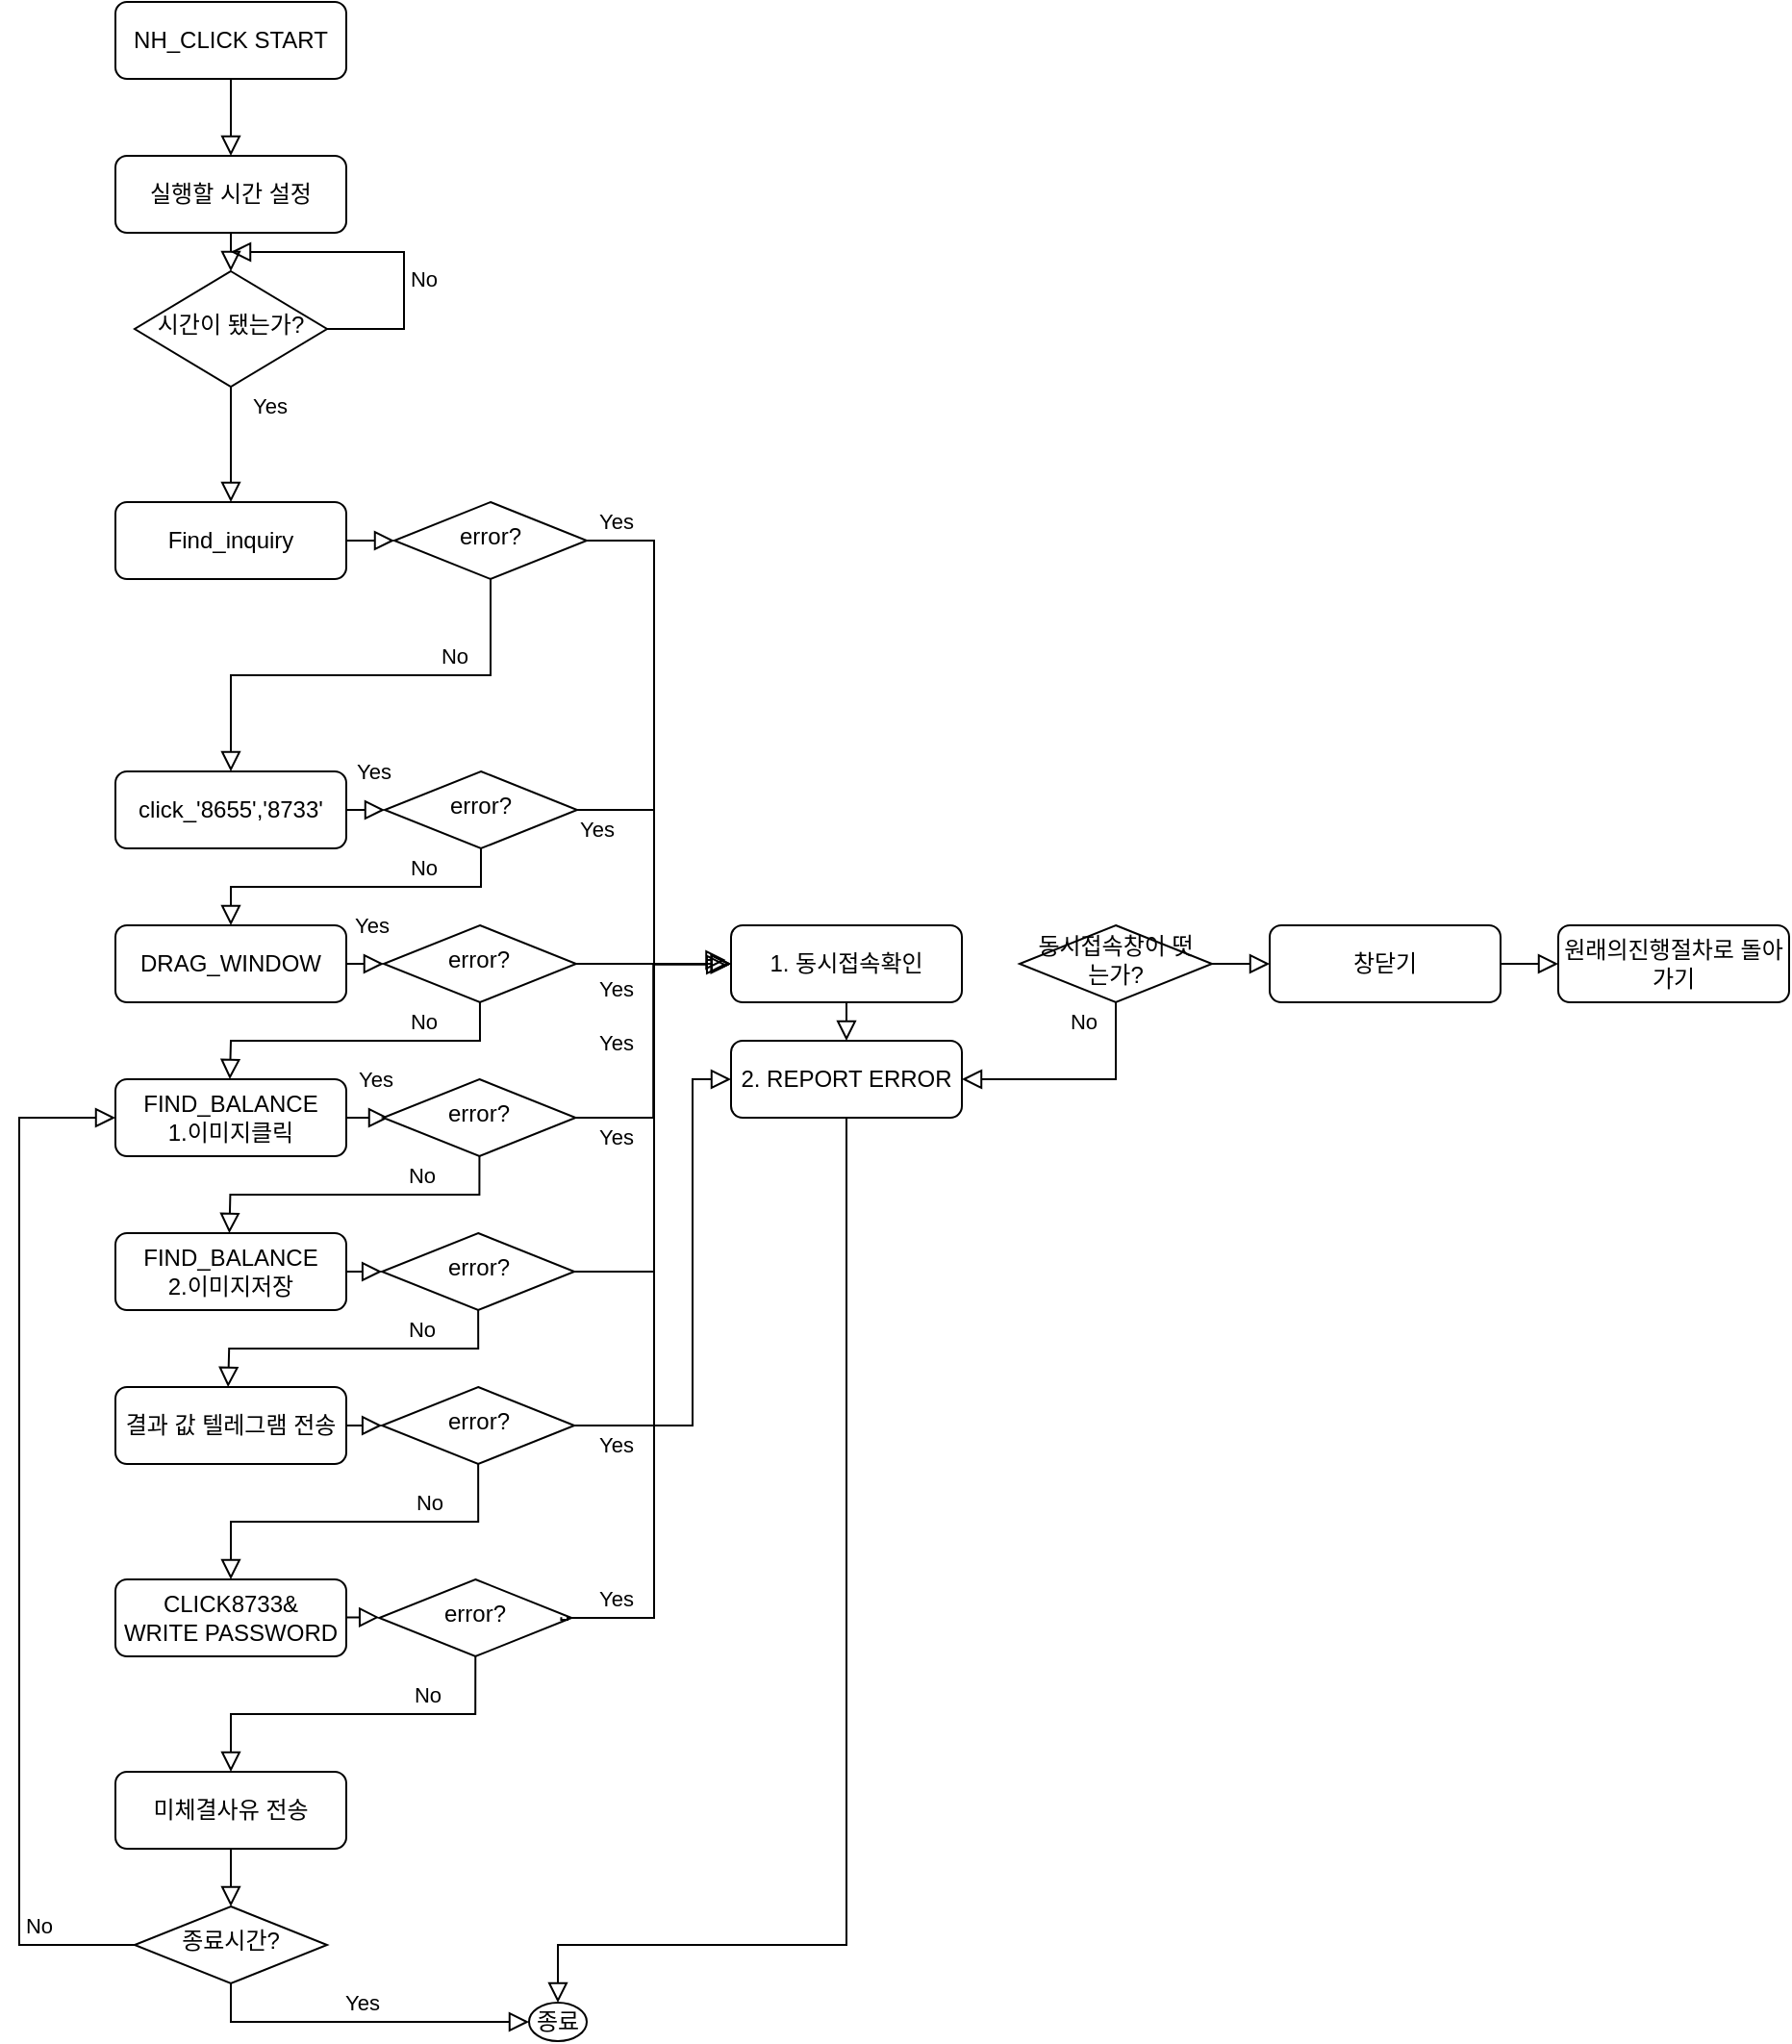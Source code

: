 <mxfile version="24.4.0" type="github">
  <diagram id="C5RBs43oDa-KdzZeNtuy" name="Page-1">
    <mxGraphModel dx="1058" dy="579" grid="1" gridSize="10" guides="1" tooltips="1" connect="1" arrows="1" fold="1" page="1" pageScale="1" pageWidth="827" pageHeight="1169" math="0" shadow="0">
      <root>
        <mxCell id="WIyWlLk6GJQsqaUBKTNV-0" />
        <mxCell id="WIyWlLk6GJQsqaUBKTNV-1" parent="WIyWlLk6GJQsqaUBKTNV-0" />
        <mxCell id="WIyWlLk6GJQsqaUBKTNV-2" value="" style="rounded=0;html=1;jettySize=auto;orthogonalLoop=1;fontSize=11;endArrow=block;endFill=0;endSize=8;strokeWidth=1;shadow=0;labelBackgroundColor=none;edgeStyle=orthogonalEdgeStyle;" parent="WIyWlLk6GJQsqaUBKTNV-1" source="WIyWlLk6GJQsqaUBKTNV-3" edge="1">
          <mxGeometry relative="1" as="geometry">
            <mxPoint x="220" y="110" as="targetPoint" />
          </mxGeometry>
        </mxCell>
        <mxCell id="WIyWlLk6GJQsqaUBKTNV-3" value="NH_CLICK START" style="rounded=1;whiteSpace=wrap;html=1;fontSize=12;glass=0;strokeWidth=1;shadow=0;" parent="WIyWlLk6GJQsqaUBKTNV-1" vertex="1">
          <mxGeometry x="160" y="30" width="120" height="40" as="geometry" />
        </mxCell>
        <mxCell id="WIyWlLk6GJQsqaUBKTNV-4" value="Yes" style="rounded=0;html=1;jettySize=auto;orthogonalLoop=1;fontSize=11;endArrow=block;endFill=0;endSize=8;strokeWidth=1;shadow=0;labelBackgroundColor=none;edgeStyle=orthogonalEdgeStyle;" parent="WIyWlLk6GJQsqaUBKTNV-1" source="WIyWlLk6GJQsqaUBKTNV-6" edge="1">
          <mxGeometry x="-0.667" y="20" relative="1" as="geometry">
            <mxPoint as="offset" />
            <mxPoint x="220" y="290" as="targetPoint" />
          </mxGeometry>
        </mxCell>
        <mxCell id="WIyWlLk6GJQsqaUBKTNV-5" value="No" style="edgeStyle=orthogonalEdgeStyle;rounded=0;html=1;jettySize=auto;orthogonalLoop=1;fontSize=11;endArrow=block;endFill=0;endSize=8;strokeWidth=1;shadow=0;labelBackgroundColor=none;exitX=1;exitY=0.5;exitDx=0;exitDy=0;" parent="WIyWlLk6GJQsqaUBKTNV-1" source="WIyWlLk6GJQsqaUBKTNV-6" edge="1">
          <mxGeometry x="-0.222" y="-10" relative="1" as="geometry">
            <mxPoint as="offset" />
            <mxPoint x="220" y="160" as="targetPoint" />
            <Array as="points">
              <mxPoint x="310" y="200" />
              <mxPoint x="310" y="160" />
            </Array>
          </mxGeometry>
        </mxCell>
        <mxCell id="WIyWlLk6GJQsqaUBKTNV-6" value="시간이 됐는가?" style="rhombus;whiteSpace=wrap;html=1;shadow=0;fontFamily=Helvetica;fontSize=12;align=center;strokeWidth=1;spacing=6;spacingTop=-4;" parent="WIyWlLk6GJQsqaUBKTNV-1" vertex="1">
          <mxGeometry x="170" y="170" width="100" height="60" as="geometry" />
        </mxCell>
        <mxCell id="WIyWlLk6GJQsqaUBKTNV-11" value="click_&#39;8655&#39;,&#39;8733&#39;" style="rounded=1;whiteSpace=wrap;html=1;fontSize=12;glass=0;strokeWidth=1;shadow=0;" parent="WIyWlLk6GJQsqaUBKTNV-1" vertex="1">
          <mxGeometry x="160" y="430" width="120" height="40" as="geometry" />
        </mxCell>
        <mxCell id="zAL7B_6-Cuwp_U3W41ha-2" value="Yes" style="rounded=0;html=1;jettySize=auto;orthogonalLoop=1;fontSize=11;endArrow=block;endFill=0;endSize=8;strokeWidth=1;shadow=0;labelBackgroundColor=none;edgeStyle=orthogonalEdgeStyle;entryX=0;entryY=0.5;entryDx=0;entryDy=0;exitX=1;exitY=0.5;exitDx=0;exitDy=0;" edge="1" parent="WIyWlLk6GJQsqaUBKTNV-1" source="WIyWlLk6GJQsqaUBKTNV-11" target="zAL7B_6-Cuwp_U3W41ha-22">
          <mxGeometry x="0.333" y="20" relative="1" as="geometry">
            <mxPoint as="offset" />
            <mxPoint x="219.71" y="470" as="sourcePoint" />
            <mxPoint x="220" y="500" as="targetPoint" />
          </mxGeometry>
        </mxCell>
        <mxCell id="zAL7B_6-Cuwp_U3W41ha-3" value="DRAG_WINDOW" style="rounded=1;whiteSpace=wrap;html=1;fontSize=12;glass=0;strokeWidth=1;shadow=0;" vertex="1" parent="WIyWlLk6GJQsqaUBKTNV-1">
          <mxGeometry x="160" y="510" width="120" height="40" as="geometry" />
        </mxCell>
        <mxCell id="zAL7B_6-Cuwp_U3W41ha-5" value="1. 동시접속확인" style="rounded=1;whiteSpace=wrap;html=1;fontSize=12;glass=0;strokeWidth=1;shadow=0;" vertex="1" parent="WIyWlLk6GJQsqaUBKTNV-1">
          <mxGeometry x="480" y="510" width="120" height="40" as="geometry" />
        </mxCell>
        <mxCell id="zAL7B_6-Cuwp_U3W41ha-6" value="FIND_BALANCE&lt;div&gt;1.이미지클릭&lt;/div&gt;" style="rounded=1;whiteSpace=wrap;html=1;fontSize=12;glass=0;strokeWidth=1;shadow=0;" vertex="1" parent="WIyWlLk6GJQsqaUBKTNV-1">
          <mxGeometry x="160" y="590" width="120" height="40" as="geometry" />
        </mxCell>
        <mxCell id="zAL7B_6-Cuwp_U3W41ha-7" value="Yes" style="rounded=0;html=1;jettySize=auto;orthogonalLoop=1;fontSize=11;endArrow=block;endFill=0;endSize=8;strokeWidth=1;shadow=0;labelBackgroundColor=none;edgeStyle=orthogonalEdgeStyle;entryX=0;entryY=0.5;entryDx=0;entryDy=0;" edge="1" parent="WIyWlLk6GJQsqaUBKTNV-1" target="zAL7B_6-Cuwp_U3W41ha-28">
          <mxGeometry x="0.333" y="20" relative="1" as="geometry">
            <mxPoint as="offset" />
            <mxPoint x="280" y="530" as="sourcePoint" />
            <mxPoint x="219.71" y="610" as="targetPoint" />
          </mxGeometry>
        </mxCell>
        <mxCell id="zAL7B_6-Cuwp_U3W41ha-10" value="Yes" style="rounded=0;html=1;jettySize=auto;orthogonalLoop=1;fontSize=11;endArrow=block;endFill=0;endSize=8;strokeWidth=1;shadow=0;labelBackgroundColor=none;edgeStyle=orthogonalEdgeStyle;entryX=0.028;entryY=0.48;entryDx=0;entryDy=0;exitX=1;exitY=0.5;exitDx=0;exitDy=0;entryPerimeter=0;" edge="1" parent="WIyWlLk6GJQsqaUBKTNV-1" source="zAL7B_6-Cuwp_U3W41ha-6" target="zAL7B_6-Cuwp_U3W41ha-31">
          <mxGeometry x="0.333" y="20" relative="1" as="geometry">
            <mxPoint as="offset" />
            <mxPoint x="219.71" y="630" as="sourcePoint" />
            <mxPoint x="219.71" y="690" as="targetPoint" />
          </mxGeometry>
        </mxCell>
        <mxCell id="zAL7B_6-Cuwp_U3W41ha-11" value="FIND_BALANCE&lt;div&gt;2.이미지저장&lt;/div&gt;" style="rounded=1;whiteSpace=wrap;html=1;fontSize=12;glass=0;strokeWidth=1;shadow=0;" vertex="1" parent="WIyWlLk6GJQsqaUBKTNV-1">
          <mxGeometry x="160" y="670" width="120" height="40" as="geometry" />
        </mxCell>
        <mxCell id="zAL7B_6-Cuwp_U3W41ha-12" value="" style="rounded=0;html=1;jettySize=auto;orthogonalLoop=1;fontSize=11;endArrow=block;endFill=0;endSize=8;strokeWidth=1;shadow=0;labelBackgroundColor=none;edgeStyle=orthogonalEdgeStyle;entryX=0;entryY=0.5;entryDx=0;entryDy=0;" edge="1" parent="WIyWlLk6GJQsqaUBKTNV-1" target="zAL7B_6-Cuwp_U3W41ha-40">
          <mxGeometry x="0.333" y="20" relative="1" as="geometry">
            <mxPoint as="offset" />
            <mxPoint x="280" y="690" as="sourcePoint" />
            <mxPoint x="219.71" y="770" as="targetPoint" />
          </mxGeometry>
        </mxCell>
        <mxCell id="zAL7B_6-Cuwp_U3W41ha-13" value="결과 값 텔레그램 전송" style="rounded=1;whiteSpace=wrap;html=1;fontSize=12;glass=0;strokeWidth=1;shadow=0;" vertex="1" parent="WIyWlLk6GJQsqaUBKTNV-1">
          <mxGeometry x="160" y="750" width="120" height="40" as="geometry" />
        </mxCell>
        <mxCell id="zAL7B_6-Cuwp_U3W41ha-15" value="Yes" style="edgeStyle=orthogonalEdgeStyle;rounded=0;html=1;jettySize=auto;orthogonalLoop=1;fontSize=11;endArrow=block;endFill=0;endSize=8;strokeWidth=1;shadow=0;labelBackgroundColor=none;entryX=0;entryY=0.5;entryDx=0;entryDy=0;exitX=0.946;exitY=0.49;exitDx=0;exitDy=0;exitPerimeter=0;" edge="1" parent="WIyWlLk6GJQsqaUBKTNV-1" source="zAL7B_6-Cuwp_U3W41ha-56" target="zAL7B_6-Cuwp_U3W41ha-34">
          <mxGeometry x="-0.783" y="-10" relative="1" as="geometry">
            <mxPoint as="offset" />
            <mxPoint x="280" y="769.71" as="sourcePoint" />
            <mxPoint x="330" y="769.71" as="targetPoint" />
            <Array as="points">
              <mxPoint x="393" y="771" />
              <mxPoint x="396" y="771" />
              <mxPoint x="396" y="770" />
              <mxPoint x="460" y="770" />
              <mxPoint x="460" y="590" />
            </Array>
          </mxGeometry>
        </mxCell>
        <mxCell id="zAL7B_6-Cuwp_U3W41ha-16" value="" style="rounded=0;html=1;jettySize=auto;orthogonalLoop=1;fontSize=11;endArrow=block;endFill=0;endSize=8;strokeWidth=1;shadow=0;labelBackgroundColor=none;edgeStyle=orthogonalEdgeStyle;entryX=0;entryY=0.5;entryDx=0;entryDy=0;" edge="1" parent="WIyWlLk6GJQsqaUBKTNV-1" target="zAL7B_6-Cuwp_U3W41ha-56">
          <mxGeometry x="0.333" y="20" relative="1" as="geometry">
            <mxPoint as="offset" />
            <mxPoint x="280" y="770" as="sourcePoint" />
            <mxPoint x="219.71" y="850" as="targetPoint" />
          </mxGeometry>
        </mxCell>
        <mxCell id="zAL7B_6-Cuwp_U3W41ha-17" value="CLICK8733&amp;amp;&lt;div&gt;WRITE PASSWORD&lt;/div&gt;" style="rounded=1;whiteSpace=wrap;html=1;fontSize=12;glass=0;strokeWidth=1;shadow=0;" vertex="1" parent="WIyWlLk6GJQsqaUBKTNV-1">
          <mxGeometry x="160" y="850" width="120" height="40" as="geometry" />
        </mxCell>
        <mxCell id="zAL7B_6-Cuwp_U3W41ha-18" value="" style="edgeStyle=orthogonalEdgeStyle;rounded=0;html=1;jettySize=auto;orthogonalLoop=1;fontSize=11;endArrow=block;endFill=0;endSize=8;strokeWidth=1;shadow=0;labelBackgroundColor=none;entryX=0;entryY=0.5;entryDx=0;entryDy=0;" edge="1" parent="WIyWlLk6GJQsqaUBKTNV-1" target="zAL7B_6-Cuwp_U3W41ha-59">
          <mxGeometry y="10" relative="1" as="geometry">
            <mxPoint as="offset" />
            <mxPoint x="280" y="869.71" as="sourcePoint" />
            <mxPoint x="330" y="869.71" as="targetPoint" />
          </mxGeometry>
        </mxCell>
        <mxCell id="zAL7B_6-Cuwp_U3W41ha-21" value="미체결사유 전송" style="rounded=1;whiteSpace=wrap;html=1;fontSize=12;glass=0;strokeWidth=1;shadow=0;" vertex="1" parent="WIyWlLk6GJQsqaUBKTNV-1">
          <mxGeometry x="160" y="950" width="120" height="40" as="geometry" />
        </mxCell>
        <mxCell id="zAL7B_6-Cuwp_U3W41ha-22" value="error?" style="rhombus;whiteSpace=wrap;html=1;shadow=0;fontFamily=Helvetica;fontSize=12;align=center;strokeWidth=1;spacing=6;spacingTop=-4;" vertex="1" parent="WIyWlLk6GJQsqaUBKTNV-1">
          <mxGeometry x="300" y="430" width="100" height="40" as="geometry" />
        </mxCell>
        <mxCell id="zAL7B_6-Cuwp_U3W41ha-23" value="No" style="rounded=0;html=1;jettySize=auto;orthogonalLoop=1;fontSize=11;endArrow=block;endFill=0;endSize=8;strokeWidth=1;shadow=0;labelBackgroundColor=none;edgeStyle=orthogonalEdgeStyle;exitX=0.5;exitY=1;exitDx=0;exitDy=0;entryX=0.5;entryY=0;entryDx=0;entryDy=0;" edge="1" parent="WIyWlLk6GJQsqaUBKTNV-1" source="zAL7B_6-Cuwp_U3W41ha-22" target="zAL7B_6-Cuwp_U3W41ha-3">
          <mxGeometry x="-0.412" y="-10" relative="1" as="geometry">
            <mxPoint as="offset" />
            <mxPoint x="219.8" y="585" as="sourcePoint" />
            <mxPoint x="220" y="580" as="targetPoint" />
            <Array as="points" />
          </mxGeometry>
        </mxCell>
        <mxCell id="zAL7B_6-Cuwp_U3W41ha-25" style="edgeStyle=none;curved=1;rounded=0;orthogonalLoop=1;jettySize=auto;html=1;entryX=0.5;entryY=0;entryDx=0;entryDy=0;fontSize=12;startSize=8;endSize=8;" edge="1" parent="WIyWlLk6GJQsqaUBKTNV-1" source="zAL7B_6-Cuwp_U3W41ha-3" target="zAL7B_6-Cuwp_U3W41ha-3">
          <mxGeometry relative="1" as="geometry" />
        </mxCell>
        <mxCell id="zAL7B_6-Cuwp_U3W41ha-27" value="Yes" style="rounded=0;html=1;jettySize=auto;orthogonalLoop=1;fontSize=11;endArrow=block;endFill=0;endSize=8;strokeWidth=1;shadow=0;labelBackgroundColor=none;edgeStyle=orthogonalEdgeStyle;exitX=1;exitY=0.5;exitDx=0;exitDy=0;entryX=0;entryY=0.5;entryDx=0;entryDy=0;" edge="1" parent="WIyWlLk6GJQsqaUBKTNV-1" source="zAL7B_6-Cuwp_U3W41ha-22" target="zAL7B_6-Cuwp_U3W41ha-5">
          <mxGeometry x="0.5" y="-92" relative="1" as="geometry">
            <mxPoint x="-20" y="-2" as="offset" />
            <mxPoint x="310" y="510" as="sourcePoint" />
            <mxPoint x="310.29" y="540" as="targetPoint" />
          </mxGeometry>
        </mxCell>
        <mxCell id="zAL7B_6-Cuwp_U3W41ha-28" value="error?" style="rhombus;whiteSpace=wrap;html=1;shadow=0;fontFamily=Helvetica;fontSize=12;align=center;strokeWidth=1;spacing=6;spacingTop=-4;" vertex="1" parent="WIyWlLk6GJQsqaUBKTNV-1">
          <mxGeometry x="299.48" y="510" width="100" height="40" as="geometry" />
        </mxCell>
        <mxCell id="zAL7B_6-Cuwp_U3W41ha-29" value="No" style="rounded=0;html=1;jettySize=auto;orthogonalLoop=1;fontSize=11;endArrow=block;endFill=0;endSize=8;strokeWidth=1;shadow=0;labelBackgroundColor=none;edgeStyle=orthogonalEdgeStyle;exitX=0.5;exitY=1;exitDx=0;exitDy=0;entryX=0.5;entryY=0;entryDx=0;entryDy=0;" edge="1" source="zAL7B_6-Cuwp_U3W41ha-28" parent="WIyWlLk6GJQsqaUBKTNV-1">
          <mxGeometry x="-0.412" y="-10" relative="1" as="geometry">
            <mxPoint as="offset" />
            <mxPoint x="219.28" y="665" as="sourcePoint" />
            <mxPoint x="219.48" y="590" as="targetPoint" />
            <Array as="points" />
          </mxGeometry>
        </mxCell>
        <mxCell id="zAL7B_6-Cuwp_U3W41ha-30" value="Yes" style="rounded=0;html=1;jettySize=auto;orthogonalLoop=1;fontSize=11;endArrow=block;endFill=0;endSize=8;strokeWidth=1;shadow=0;labelBackgroundColor=none;edgeStyle=orthogonalEdgeStyle;exitX=1;exitY=0.5;exitDx=0;exitDy=0;entryX=0;entryY=0.5;entryDx=0;entryDy=0;" edge="1" source="zAL7B_6-Cuwp_U3W41ha-28" parent="WIyWlLk6GJQsqaUBKTNV-1" target="zAL7B_6-Cuwp_U3W41ha-5">
          <mxGeometry x="-0.739" y="70" relative="1" as="geometry">
            <mxPoint as="offset" />
            <mxPoint x="309.48" y="590" as="sourcePoint" />
            <mxPoint x="479" y="550" as="targetPoint" />
          </mxGeometry>
        </mxCell>
        <mxCell id="zAL7B_6-Cuwp_U3W41ha-31" value="error?" style="rhombus;whiteSpace=wrap;html=1;shadow=0;fontFamily=Helvetica;fontSize=12;align=center;strokeWidth=1;spacing=6;spacingTop=-4;" vertex="1" parent="WIyWlLk6GJQsqaUBKTNV-1">
          <mxGeometry x="299.22" y="590" width="100" height="40" as="geometry" />
        </mxCell>
        <mxCell id="zAL7B_6-Cuwp_U3W41ha-32" value="Yes" style="rounded=0;html=1;jettySize=auto;orthogonalLoop=1;fontSize=11;endArrow=block;endFill=0;endSize=8;strokeWidth=1;shadow=0;labelBackgroundColor=none;edgeStyle=orthogonalEdgeStyle;exitX=1;exitY=0.5;exitDx=0;exitDy=0;entryX=0;entryY=0.5;entryDx=0;entryDy=0;" edge="1" source="zAL7B_6-Cuwp_U3W41ha-31" parent="WIyWlLk6GJQsqaUBKTNV-1" target="zAL7B_6-Cuwp_U3W41ha-5">
          <mxGeometry x="0.333" y="20" relative="1" as="geometry">
            <mxPoint as="offset" />
            <mxPoint x="309.22" y="670" as="sourcePoint" />
            <mxPoint x="479.22" y="710" as="targetPoint" />
          </mxGeometry>
        </mxCell>
        <mxCell id="zAL7B_6-Cuwp_U3W41ha-33" value="No" style="rounded=0;html=1;jettySize=auto;orthogonalLoop=1;fontSize=11;endArrow=block;endFill=0;endSize=8;strokeWidth=1;shadow=0;labelBackgroundColor=none;edgeStyle=orthogonalEdgeStyle;exitX=0.5;exitY=1;exitDx=0;exitDy=0;entryX=0.5;entryY=0;entryDx=0;entryDy=0;" edge="1" source="zAL7B_6-Cuwp_U3W41ha-31" parent="WIyWlLk6GJQsqaUBKTNV-1">
          <mxGeometry x="-0.412" y="-10" relative="1" as="geometry">
            <mxPoint as="offset" />
            <mxPoint x="219.02" y="745" as="sourcePoint" />
            <mxPoint x="219.22" y="670" as="targetPoint" />
            <Array as="points" />
          </mxGeometry>
        </mxCell>
        <mxCell id="zAL7B_6-Cuwp_U3W41ha-34" value="&lt;div&gt;2. REPORT ERROR&lt;/div&gt;" style="rounded=1;whiteSpace=wrap;html=1;fontSize=12;glass=0;strokeWidth=1;shadow=0;" vertex="1" parent="WIyWlLk6GJQsqaUBKTNV-1">
          <mxGeometry x="480" y="570" width="120" height="40" as="geometry" />
        </mxCell>
        <mxCell id="zAL7B_6-Cuwp_U3W41ha-36" value="" style="edgeStyle=orthogonalEdgeStyle;rounded=0;html=1;jettySize=auto;orthogonalLoop=1;fontSize=11;endArrow=block;endFill=0;endSize=8;strokeWidth=1;shadow=0;labelBackgroundColor=none;entryX=0.5;entryY=0;entryDx=0;entryDy=0;movable=1;resizable=1;rotatable=1;deletable=1;editable=1;locked=0;connectable=1;exitX=0.5;exitY=1;exitDx=0;exitDy=0;" edge="1" parent="WIyWlLk6GJQsqaUBKTNV-1" source="zAL7B_6-Cuwp_U3W41ha-5" target="zAL7B_6-Cuwp_U3W41ha-34">
          <mxGeometry x="-0.051" y="-30" relative="1" as="geometry">
            <mxPoint as="offset" />
            <mxPoint x="550" y="360" as="sourcePoint" />
            <mxPoint x="590" y="510" as="targetPoint" />
          </mxGeometry>
        </mxCell>
        <mxCell id="zAL7B_6-Cuwp_U3W41ha-37" value="종료" style="ellipse;whiteSpace=wrap;html=1;" vertex="1" parent="WIyWlLk6GJQsqaUBKTNV-1">
          <mxGeometry x="375" y="1070" width="30" height="20" as="geometry" />
        </mxCell>
        <mxCell id="zAL7B_6-Cuwp_U3W41ha-38" value="" style="edgeStyle=orthogonalEdgeStyle;rounded=0;html=1;jettySize=auto;orthogonalLoop=1;fontSize=11;endArrow=block;endFill=0;endSize=8;strokeWidth=1;shadow=0;labelBackgroundColor=none;exitX=0.5;exitY=1;exitDx=0;exitDy=0;entryX=0.5;entryY=0;entryDx=0;entryDy=0;" edge="1" parent="WIyWlLk6GJQsqaUBKTNV-1" source="zAL7B_6-Cuwp_U3W41ha-21" target="zAL7B_6-Cuwp_U3W41ha-63">
          <mxGeometry y="10" relative="1" as="geometry">
            <mxPoint as="offset" />
            <mxPoint x="220" y="1060" as="sourcePoint" />
            <mxPoint x="340" y="990" as="targetPoint" />
            <Array as="points">
              <mxPoint x="220" y="1020" />
              <mxPoint x="220" y="1020" />
            </Array>
          </mxGeometry>
        </mxCell>
        <mxCell id="zAL7B_6-Cuwp_U3W41ha-39" value="" style="edgeStyle=orthogonalEdgeStyle;rounded=0;html=1;jettySize=auto;orthogonalLoop=1;fontSize=11;endArrow=block;endFill=0;endSize=8;strokeWidth=1;shadow=0;labelBackgroundColor=none;exitX=0.5;exitY=1;exitDx=0;exitDy=0;" edge="1" parent="WIyWlLk6GJQsqaUBKTNV-1" source="zAL7B_6-Cuwp_U3W41ha-34">
          <mxGeometry y="10" relative="1" as="geometry">
            <mxPoint as="offset" />
            <mxPoint x="580" y="690" as="sourcePoint" />
            <mxPoint x="390" y="1070" as="targetPoint" />
            <Array as="points">
              <mxPoint x="540" y="1040" />
              <mxPoint x="390" y="1040" />
            </Array>
          </mxGeometry>
        </mxCell>
        <mxCell id="zAL7B_6-Cuwp_U3W41ha-40" value="error?" style="rhombus;whiteSpace=wrap;html=1;shadow=0;fontFamily=Helvetica;fontSize=12;align=center;strokeWidth=1;spacing=6;spacingTop=-4;" vertex="1" parent="WIyWlLk6GJQsqaUBKTNV-1">
          <mxGeometry x="298.57" y="670" width="100" height="40" as="geometry" />
        </mxCell>
        <mxCell id="zAL7B_6-Cuwp_U3W41ha-41" value="Yes" style="rounded=0;html=1;jettySize=auto;orthogonalLoop=1;fontSize=11;endArrow=block;endFill=0;endSize=8;strokeWidth=1;shadow=0;labelBackgroundColor=none;edgeStyle=orthogonalEdgeStyle;exitX=1;exitY=0.5;exitDx=0;exitDy=0;entryX=-0.023;entryY=0.45;entryDx=0;entryDy=0;entryPerimeter=0;" edge="1" source="zAL7B_6-Cuwp_U3W41ha-40" parent="WIyWlLk6GJQsqaUBKTNV-1" target="zAL7B_6-Cuwp_U3W41ha-5">
          <mxGeometry x="0.333" y="20" relative="1" as="geometry">
            <mxPoint as="offset" />
            <mxPoint x="308.57" y="750" as="sourcePoint" />
            <mxPoint x="479.35" y="610" as="targetPoint" />
            <Array as="points">
              <mxPoint x="440" y="690" />
              <mxPoint x="440" y="530" />
              <mxPoint x="470" y="530" />
              <mxPoint x="470" y="528" />
            </Array>
          </mxGeometry>
        </mxCell>
        <mxCell id="zAL7B_6-Cuwp_U3W41ha-42" value="No" style="rounded=0;html=1;jettySize=auto;orthogonalLoop=1;fontSize=11;endArrow=block;endFill=0;endSize=8;strokeWidth=1;shadow=0;labelBackgroundColor=none;edgeStyle=orthogonalEdgeStyle;exitX=0.5;exitY=1;exitDx=0;exitDy=0;entryX=0.5;entryY=0;entryDx=0;entryDy=0;" edge="1" source="zAL7B_6-Cuwp_U3W41ha-40" parent="WIyWlLk6GJQsqaUBKTNV-1">
          <mxGeometry x="-0.412" y="-10" relative="1" as="geometry">
            <mxPoint as="offset" />
            <mxPoint x="218.37" y="825" as="sourcePoint" />
            <mxPoint x="218.57" y="750" as="targetPoint" />
            <Array as="points" />
          </mxGeometry>
        </mxCell>
        <mxCell id="zAL7B_6-Cuwp_U3W41ha-43" value="실행할 시간 설정" style="rounded=1;whiteSpace=wrap;html=1;fontSize=12;glass=0;strokeWidth=1;shadow=0;" vertex="1" parent="WIyWlLk6GJQsqaUBKTNV-1">
          <mxGeometry x="160" y="110" width="120" height="40" as="geometry" />
        </mxCell>
        <mxCell id="zAL7B_6-Cuwp_U3W41ha-44" value="" style="rounded=0;html=1;jettySize=auto;orthogonalLoop=1;fontSize=11;endArrow=block;endFill=0;endSize=8;strokeWidth=1;shadow=0;labelBackgroundColor=none;edgeStyle=orthogonalEdgeStyle;exitX=0.5;exitY=1;exitDx=0;exitDy=0;entryX=0.5;entryY=0;entryDx=0;entryDy=0;" edge="1" parent="WIyWlLk6GJQsqaUBKTNV-1" source="zAL7B_6-Cuwp_U3W41ha-43" target="WIyWlLk6GJQsqaUBKTNV-6">
          <mxGeometry relative="1" as="geometry">
            <mxPoint x="230" y="80" as="sourcePoint" />
            <mxPoint x="230" y="120" as="targetPoint" />
          </mxGeometry>
        </mxCell>
        <mxCell id="zAL7B_6-Cuwp_U3W41ha-51" value="error?" style="rhombus;whiteSpace=wrap;html=1;shadow=0;fontFamily=Helvetica;fontSize=12;align=center;strokeWidth=1;spacing=6;spacingTop=-4;" vertex="1" parent="WIyWlLk6GJQsqaUBKTNV-1">
          <mxGeometry x="305" y="290" width="100" height="40" as="geometry" />
        </mxCell>
        <mxCell id="zAL7B_6-Cuwp_U3W41ha-52" value="Yes" style="rounded=0;html=1;jettySize=auto;orthogonalLoop=1;fontSize=11;endArrow=block;endFill=0;endSize=8;strokeWidth=1;shadow=0;labelBackgroundColor=none;edgeStyle=orthogonalEdgeStyle;exitX=1;exitY=0.5;exitDx=0;exitDy=0;entryX=-0.02;entryY=0.51;entryDx=0;entryDy=0;entryPerimeter=0;" edge="1" source="zAL7B_6-Cuwp_U3W41ha-51" parent="WIyWlLk6GJQsqaUBKTNV-1" target="zAL7B_6-Cuwp_U3W41ha-5">
          <mxGeometry x="-0.898" y="10" relative="1" as="geometry">
            <mxPoint as="offset" />
            <mxPoint x="390" y="360" as="sourcePoint" />
            <mxPoint x="560" y="380" as="targetPoint" />
            <Array as="points">
              <mxPoint x="440" y="310" />
              <mxPoint x="440" y="530" />
            </Array>
          </mxGeometry>
        </mxCell>
        <mxCell id="zAL7B_6-Cuwp_U3W41ha-53" value="No" style="rounded=0;html=1;jettySize=auto;orthogonalLoop=1;fontSize=11;endArrow=block;endFill=0;endSize=8;strokeWidth=1;shadow=0;labelBackgroundColor=none;edgeStyle=orthogonalEdgeStyle;exitX=0.5;exitY=1;exitDx=0;exitDy=0;entryX=0.5;entryY=0;entryDx=0;entryDy=0;" edge="1" source="zAL7B_6-Cuwp_U3W41ha-51" parent="WIyWlLk6GJQsqaUBKTNV-1" target="WIyWlLk6GJQsqaUBKTNV-11">
          <mxGeometry x="-0.412" y="-10" relative="1" as="geometry">
            <mxPoint as="offset" />
            <mxPoint x="299.8" y="435" as="sourcePoint" />
            <mxPoint x="300" y="360" as="targetPoint" />
            <Array as="points" />
          </mxGeometry>
        </mxCell>
        <mxCell id="zAL7B_6-Cuwp_U3W41ha-54" value="" style="rounded=0;html=1;jettySize=auto;orthogonalLoop=1;fontSize=11;endArrow=block;endFill=0;endSize=8;strokeWidth=1;shadow=0;labelBackgroundColor=none;edgeStyle=orthogonalEdgeStyle;entryX=0;entryY=0.5;entryDx=0;entryDy=0;exitX=1;exitY=0.5;exitDx=0;exitDy=0;" edge="1" source="zAL7B_6-Cuwp_U3W41ha-55" target="zAL7B_6-Cuwp_U3W41ha-51" parent="WIyWlLk6GJQsqaUBKTNV-1">
          <mxGeometry x="0.333" y="20" relative="1" as="geometry">
            <mxPoint as="offset" />
            <mxPoint x="299.71" y="320" as="sourcePoint" />
            <mxPoint x="300" y="350" as="targetPoint" />
          </mxGeometry>
        </mxCell>
        <mxCell id="zAL7B_6-Cuwp_U3W41ha-55" value="Find_inquiry" style="rounded=1;whiteSpace=wrap;html=1;fontSize=12;glass=0;strokeWidth=1;shadow=0;" vertex="1" parent="WIyWlLk6GJQsqaUBKTNV-1">
          <mxGeometry x="160" y="290" width="120" height="40" as="geometry" />
        </mxCell>
        <mxCell id="zAL7B_6-Cuwp_U3W41ha-56" value="error?" style="rhombus;whiteSpace=wrap;html=1;shadow=0;fontFamily=Helvetica;fontSize=12;align=center;strokeWidth=1;spacing=6;spacingTop=-4;" vertex="1" parent="WIyWlLk6GJQsqaUBKTNV-1">
          <mxGeometry x="298.57" y="750" width="100" height="40" as="geometry" />
        </mxCell>
        <mxCell id="zAL7B_6-Cuwp_U3W41ha-57" value="No" style="rounded=0;html=1;jettySize=auto;orthogonalLoop=1;fontSize=11;endArrow=block;endFill=0;endSize=8;strokeWidth=1;shadow=0;labelBackgroundColor=none;edgeStyle=orthogonalEdgeStyle;exitX=0.5;exitY=1;exitDx=0;exitDy=0;entryX=0.5;entryY=0;entryDx=0;entryDy=0;" edge="1" parent="WIyWlLk6GJQsqaUBKTNV-1" source="zAL7B_6-Cuwp_U3W41ha-56" target="zAL7B_6-Cuwp_U3W41ha-17">
          <mxGeometry x="-0.412" y="-10" relative="1" as="geometry">
            <mxPoint as="offset" />
            <mxPoint x="359" y="720" as="sourcePoint" />
            <mxPoint x="228.57" y="760" as="targetPoint" />
            <Array as="points" />
          </mxGeometry>
        </mxCell>
        <mxCell id="zAL7B_6-Cuwp_U3W41ha-59" value="error?" style="rhombus;whiteSpace=wrap;html=1;shadow=0;fontFamily=Helvetica;fontSize=12;align=center;strokeWidth=1;spacing=6;spacingTop=-4;" vertex="1" parent="WIyWlLk6GJQsqaUBKTNV-1">
          <mxGeometry x="297.14" y="850" width="100" height="40" as="geometry" />
        </mxCell>
        <mxCell id="zAL7B_6-Cuwp_U3W41ha-60" value="Yes" style="edgeStyle=orthogonalEdgeStyle;rounded=0;html=1;jettySize=auto;orthogonalLoop=1;fontSize=11;endArrow=block;endFill=0;endSize=8;strokeWidth=1;shadow=0;labelBackgroundColor=none;entryX=0;entryY=0.5;entryDx=0;entryDy=0;exitX=0.946;exitY=0.49;exitDx=0;exitDy=0;exitPerimeter=0;" edge="1" source="zAL7B_6-Cuwp_U3W41ha-59" parent="WIyWlLk6GJQsqaUBKTNV-1" target="zAL7B_6-Cuwp_U3W41ha-5">
          <mxGeometry x="-0.858" y="10" relative="1" as="geometry">
            <mxPoint as="offset" />
            <mxPoint x="278.57" y="869.71" as="sourcePoint" />
            <mxPoint x="478.57" y="690" as="targetPoint" />
            <Array as="points">
              <mxPoint x="392" y="871" />
              <mxPoint x="395" y="871" />
              <mxPoint x="395" y="870" />
              <mxPoint x="440" y="870" />
              <mxPoint x="440" y="530" />
            </Array>
          </mxGeometry>
        </mxCell>
        <mxCell id="zAL7B_6-Cuwp_U3W41ha-61" value="No" style="rounded=0;html=1;jettySize=auto;orthogonalLoop=1;fontSize=11;endArrow=block;endFill=0;endSize=8;strokeWidth=1;shadow=0;labelBackgroundColor=none;edgeStyle=orthogonalEdgeStyle;exitX=0.5;exitY=1;exitDx=0;exitDy=0;entryX=0.5;entryY=0;entryDx=0;entryDy=0;" edge="1" source="zAL7B_6-Cuwp_U3W41ha-59" parent="WIyWlLk6GJQsqaUBKTNV-1" target="zAL7B_6-Cuwp_U3W41ha-21">
          <mxGeometry x="-0.412" y="-10" relative="1" as="geometry">
            <mxPoint as="offset" />
            <mxPoint x="357.57" y="820" as="sourcePoint" />
            <mxPoint x="218.57" y="950" as="targetPoint" />
            <Array as="points" />
          </mxGeometry>
        </mxCell>
        <mxCell id="zAL7B_6-Cuwp_U3W41ha-63" value="종료시간?" style="rhombus;whiteSpace=wrap;html=1;shadow=0;fontFamily=Helvetica;fontSize=12;align=center;strokeWidth=1;spacing=6;spacingTop=-4;" vertex="1" parent="WIyWlLk6GJQsqaUBKTNV-1">
          <mxGeometry x="170.0" y="1020" width="100" height="40" as="geometry" />
        </mxCell>
        <mxCell id="zAL7B_6-Cuwp_U3W41ha-64" value="Yes" style="edgeStyle=orthogonalEdgeStyle;rounded=0;html=1;jettySize=auto;orthogonalLoop=1;fontSize=11;endArrow=block;endFill=0;endSize=8;strokeWidth=1;shadow=0;labelBackgroundColor=none;exitX=0.5;exitY=1;exitDx=0;exitDy=0;entryX=0;entryY=0.5;entryDx=0;entryDy=0;" edge="1" parent="WIyWlLk6GJQsqaUBKTNV-1" source="zAL7B_6-Cuwp_U3W41ha-63" target="zAL7B_6-Cuwp_U3W41ha-37">
          <mxGeometry y="10" relative="1" as="geometry">
            <mxPoint as="offset" />
            <mxPoint x="230" y="1000" as="sourcePoint" />
            <mxPoint x="230" y="1030" as="targetPoint" />
            <Array as="points">
              <mxPoint x="220" y="1080" />
            </Array>
          </mxGeometry>
        </mxCell>
        <mxCell id="zAL7B_6-Cuwp_U3W41ha-65" value="No" style="edgeStyle=orthogonalEdgeStyle;rounded=0;html=1;jettySize=auto;orthogonalLoop=1;fontSize=11;endArrow=block;endFill=0;endSize=8;strokeWidth=1;shadow=0;labelBackgroundColor=none;exitX=0;exitY=0.5;exitDx=0;exitDy=0;entryX=0;entryY=0.5;entryDx=0;entryDy=0;" edge="1" parent="WIyWlLk6GJQsqaUBKTNV-1" source="zAL7B_6-Cuwp_U3W41ha-63" target="zAL7B_6-Cuwp_U3W41ha-6">
          <mxGeometry x="-0.741" y="-10" relative="1" as="geometry">
            <mxPoint as="offset" />
            <mxPoint x="230" y="1070" as="sourcePoint" />
            <mxPoint x="385" y="1090" as="targetPoint" />
            <Array as="points">
              <mxPoint x="110" y="1040" />
              <mxPoint x="110" y="610" />
            </Array>
          </mxGeometry>
        </mxCell>
        <mxCell id="zAL7B_6-Cuwp_U3W41ha-67" value="동시접속창이 떳는가?" style="rhombus;whiteSpace=wrap;html=1;shadow=0;fontFamily=Helvetica;fontSize=12;align=center;strokeWidth=1;spacing=6;spacingTop=-4;" vertex="1" parent="WIyWlLk6GJQsqaUBKTNV-1">
          <mxGeometry x="630" y="510" width="100" height="40" as="geometry" />
        </mxCell>
        <mxCell id="zAL7B_6-Cuwp_U3W41ha-68" value="창닫기" style="rounded=1;whiteSpace=wrap;html=1;fontSize=12;glass=0;strokeWidth=1;shadow=0;" vertex="1" parent="WIyWlLk6GJQsqaUBKTNV-1">
          <mxGeometry x="760" y="510" width="120" height="40" as="geometry" />
        </mxCell>
        <mxCell id="zAL7B_6-Cuwp_U3W41ha-69" value="원래의진행절차로 돌아가기" style="rounded=1;whiteSpace=wrap;html=1;fontSize=12;glass=0;strokeWidth=1;shadow=0;" vertex="1" parent="WIyWlLk6GJQsqaUBKTNV-1">
          <mxGeometry x="910" y="510" width="120" height="40" as="geometry" />
        </mxCell>
        <mxCell id="zAL7B_6-Cuwp_U3W41ha-70" value="No" style="edgeStyle=orthogonalEdgeStyle;rounded=0;html=1;jettySize=auto;orthogonalLoop=1;fontSize=11;endArrow=block;endFill=0;endSize=8;strokeWidth=1;shadow=0;labelBackgroundColor=none;entryX=1;entryY=0.5;entryDx=0;entryDy=0;movable=1;resizable=1;rotatable=1;deletable=1;editable=1;locked=0;connectable=1;exitX=0.5;exitY=1;exitDx=0;exitDy=0;" edge="1" parent="WIyWlLk6GJQsqaUBKTNV-1" source="zAL7B_6-Cuwp_U3W41ha-67" target="zAL7B_6-Cuwp_U3W41ha-34">
          <mxGeometry x="-0.051" y="-30" relative="1" as="geometry">
            <mxPoint as="offset" />
            <mxPoint x="550" y="560" as="sourcePoint" />
            <mxPoint x="550" y="580" as="targetPoint" />
          </mxGeometry>
        </mxCell>
        <mxCell id="zAL7B_6-Cuwp_U3W41ha-72" value="" style="edgeStyle=orthogonalEdgeStyle;rounded=0;html=1;jettySize=auto;orthogonalLoop=1;fontSize=11;endArrow=block;endFill=0;endSize=8;strokeWidth=1;shadow=0;labelBackgroundColor=none;entryX=0;entryY=0.5;entryDx=0;entryDy=0;movable=1;resizable=1;rotatable=1;deletable=1;editable=1;locked=0;connectable=1;exitX=1;exitY=0.5;exitDx=0;exitDy=0;" edge="1" parent="WIyWlLk6GJQsqaUBKTNV-1" source="zAL7B_6-Cuwp_U3W41ha-67" target="zAL7B_6-Cuwp_U3W41ha-68">
          <mxGeometry x="-0.051" y="-30" relative="1" as="geometry">
            <mxPoint as="offset" />
            <mxPoint x="690" y="560" as="sourcePoint" />
            <mxPoint x="610" y="600" as="targetPoint" />
          </mxGeometry>
        </mxCell>
        <mxCell id="zAL7B_6-Cuwp_U3W41ha-73" value="" style="edgeStyle=orthogonalEdgeStyle;rounded=0;html=1;jettySize=auto;orthogonalLoop=1;fontSize=11;endArrow=block;endFill=0;endSize=8;strokeWidth=1;shadow=0;labelBackgroundColor=none;entryX=0;entryY=0.5;entryDx=0;entryDy=0;movable=1;resizable=1;rotatable=1;deletable=1;editable=1;locked=0;connectable=1;exitX=1;exitY=0.5;exitDx=0;exitDy=0;" edge="1" parent="WIyWlLk6GJQsqaUBKTNV-1" source="zAL7B_6-Cuwp_U3W41ha-68" target="zAL7B_6-Cuwp_U3W41ha-69">
          <mxGeometry x="-0.051" y="-30" relative="1" as="geometry">
            <mxPoint as="offset" />
            <mxPoint x="740" y="540" as="sourcePoint" />
            <mxPoint x="770" y="540" as="targetPoint" />
          </mxGeometry>
        </mxCell>
      </root>
    </mxGraphModel>
  </diagram>
</mxfile>
